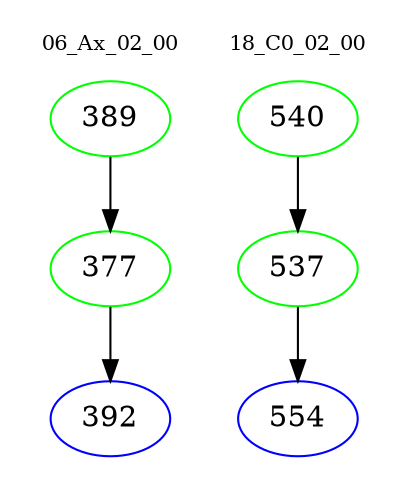 digraph{
subgraph cluster_0 {
color = white
label = "06_Ax_02_00";
fontsize=10;
T0_389 [label="389", color="green"]
T0_389 -> T0_377 [color="black"]
T0_377 [label="377", color="green"]
T0_377 -> T0_392 [color="black"]
T0_392 [label="392", color="blue"]
}
subgraph cluster_1 {
color = white
label = "18_C0_02_00";
fontsize=10;
T1_540 [label="540", color="green"]
T1_540 -> T1_537 [color="black"]
T1_537 [label="537", color="green"]
T1_537 -> T1_554 [color="black"]
T1_554 [label="554", color="blue"]
}
}
